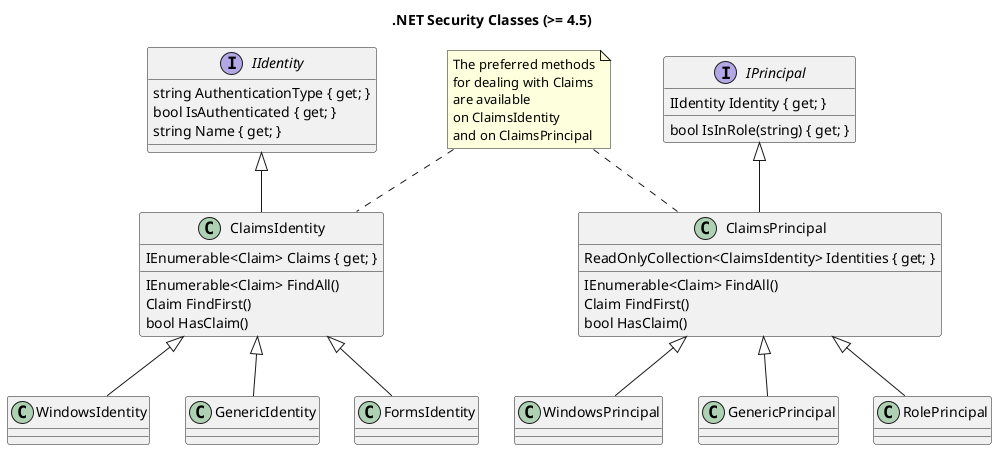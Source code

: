 @startuml
title .NET Security Classes (>= 4.5)

interface IIdentity {
    string AuthenticationType { get; }
    bool IsAuthenticated { get; }
    string Name { get; }
}

interface IPrincipal {
    IIdentity Identity { get; }
    bool IsInRole(string) { get; }
}

class ClaimsIdentity {
    IEnumerable<Claim> Claims { get; }

    IEnumerable<Claim> FindAll()
    Claim FindFirst()
    bool HasClaim()
}

class ClaimsPrincipal {
    ReadOnlyCollection<ClaimsIdentity> Identities { get; }

    IEnumerable<Claim> FindAll()
    Claim FindFirst()
    bool HasClaim()
}

note as N1
The preferred methods
for dealing with Claims
are available 
on ClaimsIdentity
and on ClaimsPrincipal
end note
N1 .. ClaimsPrincipal
N1 .. ClaimsIdentity

IIdentity <|-- ClaimsIdentity

IPrincipal <|-- ClaimsPrincipal

ClaimsIdentity <|-- WindowsIdentity
ClaimsIdentity <|-- GenericIdentity
ClaimsIdentity <|-- FormsIdentity

ClaimsPrincipal <|-- WindowsPrincipal
ClaimsPrincipal <|-- GenericPrincipal
ClaimsPrincipal <|-- RolePrincipal

@enduml